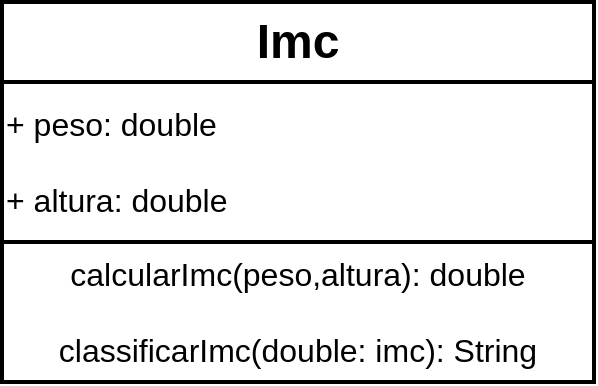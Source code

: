 <mxfile version="25.0.3">
  <diagram name="Página-1" id="Nvza7VRXQfN1U-CQ1QTX">
    <mxGraphModel dx="1114" dy="600" grid="1" gridSize="10" guides="1" tooltips="1" connect="1" arrows="1" fold="1" page="1" pageScale="1" pageWidth="827" pageHeight="1169" math="0" shadow="0">
      <root>
        <mxCell id="0" />
        <mxCell id="1" parent="0" />
        <mxCell id="Zyyf31zuSQl_BQQz832b-7" value="&lt;b&gt;&lt;font style=&quot;font-size: 24px;&quot;&gt;Imc&lt;/font&gt;&lt;/b&gt;" style="html=1;whiteSpace=wrap;strokeWidth=2;" vertex="1" parent="1">
          <mxGeometry x="274" y="190" width="296" height="40" as="geometry" />
        </mxCell>
        <mxCell id="Zyyf31zuSQl_BQQz832b-8" value="&lt;font size=&quot;3&quot;&gt;+ peso: double&lt;/font&gt;&lt;div&gt;&lt;font size=&quot;3&quot;&gt;&lt;br&gt;&lt;/font&gt;&lt;div&gt;&lt;font size=&quot;3&quot;&gt;+ altura: double&lt;/font&gt;&lt;/div&gt;&lt;/div&gt;" style="html=1;whiteSpace=wrap;align=left;strokeWidth=2;" vertex="1" parent="1">
          <mxGeometry x="274" y="230" width="296" height="80" as="geometry" />
        </mxCell>
        <mxCell id="Zyyf31zuSQl_BQQz832b-9" value="&lt;font size=&quot;3&quot;&gt;calcularImc(peso,altura): double&lt;/font&gt;&lt;div&gt;&lt;font size=&quot;3&quot;&gt;&lt;br&gt;&lt;/font&gt;&lt;div&gt;&lt;font size=&quot;3&quot;&gt;classificarImc(double: imc): String&lt;/font&gt;&lt;/div&gt;&lt;/div&gt;" style="html=1;whiteSpace=wrap;strokeWidth=2;movable=1;resizable=1;rotatable=1;deletable=1;editable=1;locked=0;connectable=1;" vertex="1" parent="1">
          <mxGeometry x="274" y="310" width="296" height="70" as="geometry" />
        </mxCell>
      </root>
    </mxGraphModel>
  </diagram>
</mxfile>

